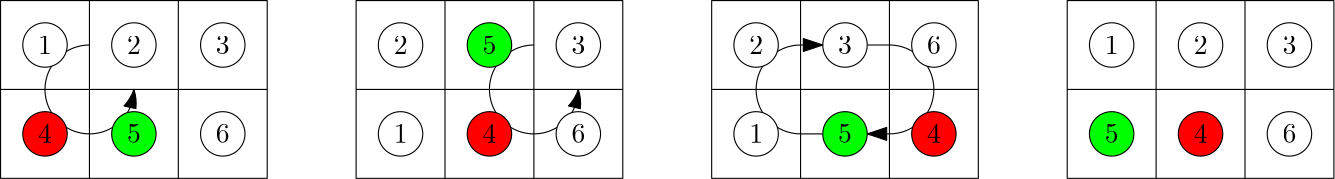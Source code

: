 <?xml version="1.0"?>
<!DOCTYPE ipe SYSTEM "ipe.dtd">
<ipe version="70218" creator="Ipe 7.2.26">
<info created="D:20230322144356" modified="D:20230322153642"/>
<ipestyle name="basic">
<symbol name="arrow/arc(spx)">
<path stroke="sym-stroke" fill="sym-stroke" pen="sym-pen">
0 0 m
-1 0.333 l
-1 -0.333 l
h
</path>
</symbol>
<symbol name="arrow/farc(spx)">
<path stroke="sym-stroke" fill="white" pen="sym-pen">
0 0 m
-1 0.333 l
-1 -0.333 l
h
</path>
</symbol>
<symbol name="arrow/ptarc(spx)">
<path stroke="sym-stroke" fill="sym-stroke" pen="sym-pen">
0 0 m
-1 0.333 l
-0.8 0 l
-1 -0.333 l
h
</path>
</symbol>
<symbol name="arrow/fptarc(spx)">
<path stroke="sym-stroke" fill="white" pen="sym-pen">
0 0 m
-1 0.333 l
-0.8 0 l
-1 -0.333 l
h
</path>
</symbol>
<symbol name="mark/circle(sx)" transformations="translations">
<path fill="sym-stroke">
0.6 0 0 0.6 0 0 e
0.4 0 0 0.4 0 0 e
</path>
</symbol>
<symbol name="mark/disk(sx)" transformations="translations">
<path fill="sym-stroke">
0.6 0 0 0.6 0 0 e
</path>
</symbol>
<symbol name="mark/fdisk(sfx)" transformations="translations">
<group>
<path fill="sym-fill">
0.5 0 0 0.5 0 0 e
</path>
<path fill="sym-stroke" fillrule="eofill">
0.6 0 0 0.6 0 0 e
0.4 0 0 0.4 0 0 e
</path>
</group>
</symbol>
<symbol name="mark/box(sx)" transformations="translations">
<path fill="sym-stroke" fillrule="eofill">
-0.6 -0.6 m
0.6 -0.6 l
0.6 0.6 l
-0.6 0.6 l
h
-0.4 -0.4 m
0.4 -0.4 l
0.4 0.4 l
-0.4 0.4 l
h
</path>
</symbol>
<symbol name="mark/square(sx)" transformations="translations">
<path fill="sym-stroke">
-0.6 -0.6 m
0.6 -0.6 l
0.6 0.6 l
-0.6 0.6 l
h
</path>
</symbol>
<symbol name="mark/fsquare(sfx)" transformations="translations">
<group>
<path fill="sym-fill">
-0.5 -0.5 m
0.5 -0.5 l
0.5 0.5 l
-0.5 0.5 l
h
</path>
<path fill="sym-stroke" fillrule="eofill">
-0.6 -0.6 m
0.6 -0.6 l
0.6 0.6 l
-0.6 0.6 l
h
-0.4 -0.4 m
0.4 -0.4 l
0.4 0.4 l
-0.4 0.4 l
h
</path>
</group>
</symbol>
<symbol name="mark/cross(sx)" transformations="translations">
<group>
<path fill="sym-stroke">
-0.43 -0.57 m
0.57 0.43 l
0.43 0.57 l
-0.57 -0.43 l
h
</path>
<path fill="sym-stroke">
-0.43 0.57 m
0.57 -0.43 l
0.43 -0.57 l
-0.57 0.43 l
h
</path>
</group>
</symbol>
<symbol name="arrow/fnormal(spx)">
<path stroke="sym-stroke" fill="white" pen="sym-pen">
0 0 m
-1 0.333 l
-1 -0.333 l
h
</path>
</symbol>
<symbol name="arrow/pointed(spx)">
<path stroke="sym-stroke" fill="sym-stroke" pen="sym-pen">
0 0 m
-1 0.333 l
-0.8 0 l
-1 -0.333 l
h
</path>
</symbol>
<symbol name="arrow/fpointed(spx)">
<path stroke="sym-stroke" fill="white" pen="sym-pen">
0 0 m
-1 0.333 l
-0.8 0 l
-1 -0.333 l
h
</path>
</symbol>
<symbol name="arrow/linear(spx)">
<path stroke="sym-stroke" pen="sym-pen">
-1 0.333 m
0 0 l
-1 -0.333 l
</path>
</symbol>
<symbol name="arrow/fdouble(spx)">
<path stroke="sym-stroke" fill="white" pen="sym-pen">
0 0 m
-1 0.333 l
-1 -0.333 l
h
-1 0 m
-2 0.333 l
-2 -0.333 l
h
</path>
</symbol>
<symbol name="arrow/double(spx)">
<path stroke="sym-stroke" fill="sym-stroke" pen="sym-pen">
0 0 m
-1 0.333 l
-1 -0.333 l
h
-1 0 m
-2 0.333 l
-2 -0.333 l
h
</path>
</symbol>
<symbol name="arrow/mid-normal(spx)">
<path stroke="sym-stroke" fill="sym-stroke" pen="sym-pen">
0.5 0 m
-0.5 0.333 l
-0.5 -0.333 l
h
</path>
</symbol>
<symbol name="arrow/mid-fnormal(spx)">
<path stroke="sym-stroke" fill="white" pen="sym-pen">
0.5 0 m
-0.5 0.333 l
-0.5 -0.333 l
h
</path>
</symbol>
<symbol name="arrow/mid-pointed(spx)">
<path stroke="sym-stroke" fill="sym-stroke" pen="sym-pen">
0.5 0 m
-0.5 0.333 l
-0.3 0 l
-0.5 -0.333 l
h
</path>
</symbol>
<symbol name="arrow/mid-fpointed(spx)">
<path stroke="sym-stroke" fill="white" pen="sym-pen">
0.5 0 m
-0.5 0.333 l
-0.3 0 l
-0.5 -0.333 l
h
</path>
</symbol>
<symbol name="arrow/mid-double(spx)">
<path stroke="sym-stroke" fill="sym-stroke" pen="sym-pen">
1 0 m
0 0.333 l
0 -0.333 l
h
0 0 m
-1 0.333 l
-1 -0.333 l
h
</path>
</symbol>
<symbol name="arrow/mid-fdouble(spx)">
<path stroke="sym-stroke" fill="white" pen="sym-pen">
1 0 m
0 0.333 l
0 -0.333 l
h
0 0 m
-1 0.333 l
-1 -0.333 l
h
</path>
</symbol>
<anglesize name="22.5 deg" value="22.5"/>
<anglesize name="30 deg" value="30"/>
<anglesize name="45 deg" value="45"/>
<anglesize name="60 deg" value="60"/>
<anglesize name="90 deg" value="90"/>
<arrowsize name="large" value="10"/>
<arrowsize name="small" value="5"/>
<arrowsize name="tiny" value="3"/>
<color name="blue" value="0 0 1"/>
<color name="brown" value="0.647 0.165 0.165"/>
<color name="darkblue" value="0 0 0.545"/>
<color name="darkcyan" value="0 0.545 0.545"/>
<color name="darkgray" value="0.663"/>
<color name="darkgreen" value="0 0.392 0"/>
<color name="darkmagenta" value="0.545 0 0.545"/>
<color name="darkorange" value="1 0.549 0"/>
<color name="darkred" value="0.545 0 0"/>
<color name="gold" value="1 0.843 0"/>
<color name="gray" value="0.745"/>
<color name="green" value="0 1 0"/>
<color name="lightblue" value="0.678 0.847 0.902"/>
<color name="lightcyan" value="0.878 1 1"/>
<color name="lightgray" value="0.827"/>
<color name="lightgreen" value="0.565 0.933 0.565"/>
<color name="lightyellow" value="1 1 0.878"/>
<color name="navy" value="0 0 0.502"/>
<color name="orange" value="1 0.647 0"/>
<color name="pink" value="1 0.753 0.796"/>
<color name="purple" value="0.627 0.125 0.941"/>
<color name="red" value="1 0 0"/>
<color name="seagreen" value="0.18 0.545 0.341"/>
<color name="turquoise" value="0.251 0.878 0.816"/>
<color name="violet" value="0.933 0.51 0.933"/>
<color name="yellow" value="1 1 0"/>
<dashstyle name="dash dot dotted" value="[4 2 1 2 1 2] 0"/>
<dashstyle name="dash dotted" value="[4 2 1 2] 0"/>
<dashstyle name="dashed" value="[4] 0"/>
<dashstyle name="dotted" value="[1 3] 0"/>
<gridsize name="10 pts (~3.5 mm)" value="10"/>
<gridsize name="14 pts (~5 mm)" value="14"/>
<gridsize name="16 pts (~6 mm)" value="16"/>
<gridsize name="20 pts (~7 mm)" value="20"/>
<gridsize name="28 pts (~10 mm)" value="28"/>
<gridsize name="32 pts (~12 mm)" value="32"/>
<gridsize name="4 pts" value="4"/>
<gridsize name="56 pts (~20 mm)" value="56"/>
<gridsize name="8 pts (~3 mm)" value="8"/>
<opacity name="10%" value="0.1"/>
<opacity name="30%" value="0.3"/>
<opacity name="50%" value="0.5"/>
<opacity name="75%" value="0.75"/>
<pen name="fat" value="1.2"/>
<pen name="heavier" value="0.8"/>
<pen name="ultrafat" value="2"/>
<symbolsize name="large" value="5"/>
<symbolsize name="small" value="2"/>
<symbolsize name="tiny" value="1.1"/>
<textsize name="Huge" value="\Huge"/>
<textsize name="LARGE" value="\LARGE"/>
<textsize name="Large" value="\Large"/>
<textsize name="footnote" value="\footnotesize"/>
<textsize name="huge" value="\huge"/>
<textsize name="large" value="\large"/>
<textsize name="script" value="\scriptsize"/>
<textsize name="small" value="\small"/>
<textsize name="tiny" value="\tiny"/>
<textstyle name="center" begin="\begin{center}" end="\end{center}"/>
<textstyle name="item" begin="\begin{itemize}\item{}" end="\end{itemize}"/>
<textstyle name="itemize" begin="\begin{itemize}" end="\end{itemize}"/>
<tiling name="falling" angle="-60" step="4" width="1"/>
<tiling name="rising" angle="30" step="4" width="1"/>
</ipestyle>
<page>
<layer name="robots"/>
<layer name="arrows"/>
<layer name="grid"/>
<view layers="robots arrows grid" active="arrows"/>
<path layer="arrows" matrix="1 0 0 1 40 144" stroke="black" arrow="arc/normal">
48 656 m
16 0 0 16 48 640 64 640 a
</path>
<path matrix="1 0 0 1 200 144" stroke="black" arrow="arc/normal">
48 656 m
16 0 0 16 48 640 64 640 a
</path>
<path matrix="1 0 0 1 40 144" stroke="black">
336 656 m
16 0 0 -16 336 640 336 624 a
</path>
<path matrix="1 0 0 1 40 144" stroke="black">
304 624 m
16 0 0 -16 304 640 304 656 a
</path>
<path matrix="1 0 0 1 40 144" stroke="black" arrow="normal/normal">
304 656 m
312 656 l
</path>
<path matrix="1 0 0 1 40 144" stroke="black">
328 656 m
336 656 l
</path>
<path matrix="1 0 0 1 40 144" stroke="black" arrow="normal/normal">
336 624 m
328 624 l
</path>
<path matrix="1 0 0 1 40 144" stroke="black">
312 624 m
304 624 l
</path>
<path layer="grid" matrix="1 0 0 1 40 144" stroke="black">
16 608 m
112 608 l
112 672 l
16 672 l
16 608 l
16 640 l
112 640 l
</path>
<path matrix="1 0 0 1 40 144" stroke="black">
80 672 m
80 608 l
</path>
<path matrix="1 0 0 1 40 144" stroke="black">
48 608 m
48 672 l
</path>
<path matrix="1 0 0 1 168 144" stroke="black">
16 608 m
112 608 l
112 672 l
16 672 l
16 608 l
16 640 l
112 640 l
</path>
<path matrix="1 0 0 1 168 144" stroke="black">
80 672 m
80 608 l
</path>
<path matrix="1 0 0 1 168 144" stroke="black">
48 608 m
48 672 l
</path>
<path matrix="1 0 0 1 296 144" stroke="black">
16 608 m
112 608 l
112 672 l
16 672 l
16 608 l
16 640 l
112 640 l
</path>
<path matrix="1 0 0 1 296 144" stroke="black">
80 672 m
80 608 l
</path>
<path matrix="1 0 0 1 296 144" stroke="black">
48 608 m
48 672 l
</path>
<path matrix="1 0 0 1 424 144" stroke="black">
16 608 m
112 608 l
112 672 l
16 672 l
16 608 l
16 640 l
112 640 l
</path>
<path matrix="1 0 0 1 424 144" stroke="black">
80 672 m
80 608 l
</path>
<path matrix="1 0 0 1 424 144" stroke="black">
48 608 m
48 672 l
</path>
<text layer="robots" matrix="1 0 0 1 264 144" transformations="translations" pos="96 656" stroke="black" type="label" width="4.981" height="6.42" depth="0" halign="center" valign="center">3</text>
<text matrix="1 0 0 1 424 144" transformations="translations" pos="32 656" stroke="black" type="label" width="4.981" height="6.42" depth="0" halign="center" valign="center">1</text>
<text matrix="1 0 0 1 424 144" transformations="translations" pos="64 656" stroke="black" type="label" width="4.981" height="6.42" depth="0" halign="center" valign="center">2</text>
<text matrix="1 0 0 1 424 144" transformations="translations" pos="96 656" stroke="black" type="label" width="4.981" height="6.42" depth="0" halign="center" valign="center">3</text>
<text matrix="1 0 0 1 424 144" transformations="translations" pos="96 624" stroke="black" type="label" width="4.981" height="6.42" depth="0" halign="center" valign="center">6</text>
<path matrix="1 0 0 1 40 144" stroke="black" fill="red">
8 0 0 8 32 624 e
</path>
<text matrix="1 0 0 1 40 144" transformations="translations" pos="32 624" stroke="black" type="label" width="4.981" height="6.42" depth="0" halign="center" valign="center">4</text>
<path matrix="1 0 0 1 40 144" stroke="black" fill="green">
8 0 0 8 64 624 e
</path>
<text matrix="1 0 0 1 40 144" transformations="translations" pos="64 624" stroke="black" type="label" width="4.981" height="6.42" depth="0" halign="center" valign="center">5</text>
<path matrix="1 0 0 1 168 176" stroke="black" fill="green">
8 0 0 8 64 624 e
</path>
<text matrix="1 0 0 1 168 176" transformations="translations" pos="64 624" stroke="black" type="label" width="4.981" height="6.42" depth="0" halign="center" valign="center">5</text>
<path matrix="1 0 0 1 200 144" stroke="black" fill="red">
8 0 0 8 32 624 e
</path>
<text matrix="1 0 0 1 200 144" transformations="translations" pos="32 624" stroke="black" type="label" width="4.981" height="6.42" depth="0" halign="center" valign="center">4</text>
<path matrix="1 0 0 1 296 144" stroke="black" fill="green">
8 0 0 8 64 624 e
</path>
<text matrix="1 0 0 1 296 144" transformations="translations" pos="64 624" stroke="black" type="label" width="4.981" height="6.42" depth="0" halign="center" valign="center">5</text>
<path matrix="1 0 0 1 360 144" stroke="black" fill="red">
8 0 0 8 32 624 e
</path>
<text matrix="1 0 0 1 360 144" transformations="translations" pos="32 624" stroke="black" type="label" width="4.981" height="6.42" depth="0" halign="center" valign="center">4</text>
<path matrix="1 0 0 1 456 144" stroke="black" fill="red">
8 0 0 8 32 624 e
</path>
<text matrix="1 0 0 1 456 144" transformations="translations" pos="32 624" stroke="black" type="label" width="4.981" height="6.42" depth="0" halign="center" valign="center">4</text>
<path matrix="1 0 0 1 392 144" stroke="black" fill="green">
8 0 0 8 64 624 e
</path>
<text matrix="1 0 0 1 40 144" transformations="translations" pos="416 624" stroke="black" type="label" width="4.981" height="6.42" depth="0" halign="center" valign="center">5</text>
<path matrix="1 0 0 1 40 144" stroke="black" fill="white">
8 0 0 8 96 656 e
</path>
<path matrix="1 0 0 1 40 144" stroke="black" fill="white">
8 0 0 8 96 624 e
</path>
<path matrix="1 0 0 1 40 144" stroke="black" fill="white">
8 0 0 8 64 656 e
</path>
<path matrix="1 0 0 1 40 144" stroke="black" fill="white">
8 0 0 8 32 656 e
</path>
<path matrix="1 0 0 1 40 144" stroke="black" fill="white">
8 0 0 8 160 656 e
</path>
<path matrix="1 0 0 1 40 144" stroke="black" fill="white">
8 0 0 8 224 656 e
</path>
<path matrix="1 0 0 1 40 144" stroke="black" fill="white">
8 0 0 8 224 624 e
</path>
<path matrix="1 0 0 1 40 144" stroke="black" fill="white">
8 0 0 8 160 624 e
</path>
<path matrix="1 0 0 1 40 144" stroke="black" fill="white">
8 0 0 8 288 656 e
</path>
<path matrix="1 0 0 1 40 144" stroke="black">
8 0 0 8 320 656 e
</path>
<path matrix="1 0 0 1 40 144" stroke="black" fill="white">
8 0 0 8 352 656 e
</path>
<path matrix="1 0 0 1 40 144" stroke="black" fill="white">
8 0 0 8 288 624 e
</path>
<path matrix="1 0 0 1 40 144" stroke="black">
8 0 0 8 416 656 e
</path>
<path matrix="1 0 0 1 40 144" stroke="black">
8 0 0 8 448 656 e
</path>
<path matrix="1 0 0 1 40 144" stroke="black">
8 0 0 8 480 656 e
</path>
<path matrix="1 0 0 1 40 144" stroke="black">
8 0 0 8 480 624 e
</path>
<text matrix="1 0 0 1 40 144" transformations="translations" pos="32 656" stroke="black" type="label" width="4.981" height="6.42" depth="0" halign="center" valign="center">1</text>
<text matrix="1 0 0 1 40 144" transformations="translations" pos="64 656" stroke="black" type="label" width="4.981" height="6.42" depth="0" halign="center" valign="center">2</text>
<text matrix="1 0 0 1 40 144" transformations="translations" pos="96 656" stroke="black" type="label" width="4.981" height="6.42" depth="0" halign="center" valign="center">3</text>
<text matrix="1 0 0 1 136 144" transformations="translations" pos="64 656" stroke="black" type="label" width="4.981" height="6.42" depth="0" halign="center" valign="center">2</text>
<text matrix="1 0 0 1 40 144" transformations="translations" pos="96 624" stroke="black" type="label" width="4.981" height="6.42" depth="0" halign="center" valign="center">6</text>
<text matrix="1 0 0 1 168 112" transformations="translations" pos="32 656" stroke="black" type="label" width="4.981" height="6.42" depth="0" halign="center" valign="center">1</text>
<text matrix="1 0 0 1 168 144" transformations="translations" pos="96 656" stroke="black" type="label" width="4.981" height="6.42" depth="0" halign="center" valign="center">3</text>
<text matrix="1 0 0 1 168 144" transformations="translations" pos="96 624" stroke="black" type="label" width="4.981" height="6.42" depth="0" halign="center" valign="center">6</text>
<text matrix="1 0 0 1 264 144" transformations="translations" pos="64 656" stroke="black" type="label" width="4.981" height="6.42" depth="0" halign="center" valign="center">2</text>
<text matrix="1 0 0 1 296 112" transformations="translations" pos="32 656" stroke="black" type="label" width="4.981" height="6.42" depth="0" halign="center" valign="center">1</text>
<text matrix="1 0 0 1 296 176" transformations="translations" pos="96 624" stroke="black" type="label" width="4.981" height="6.42" depth="0" halign="center" valign="center">6</text>
</page>
</ipe>
